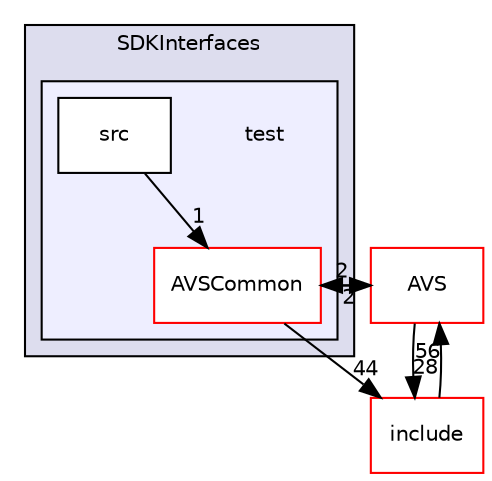 digraph "/workplace/avs-device-sdk/AVSCommon/SDKInterfaces/test" {
  compound=true
  node [ fontsize="10", fontname="Helvetica"];
  edge [ labelfontsize="10", labelfontname="Helvetica"];
  subgraph clusterdir_97afc8111b754cf401b73024f872f45d {
    graph [ bgcolor="#ddddee", pencolor="black", label="SDKInterfaces" fontname="Helvetica", fontsize="10", URL="dir_97afc8111b754cf401b73024f872f45d.html"]
  subgraph clusterdir_1ddd86bfa39359b35ed671234e3560e0 {
    graph [ bgcolor="#eeeeff", pencolor="black", label="" URL="dir_1ddd86bfa39359b35ed671234e3560e0.html"];
    dir_1ddd86bfa39359b35ed671234e3560e0 [shape=plaintext label="test"];
    dir_779cd95c25bfd22c62255d2dc75909ee [shape=box label="AVSCommon" color="red" fillcolor="white" style="filled" URL="dir_779cd95c25bfd22c62255d2dc75909ee.html"];
    dir_41c14136e2c42f4a8504a542a2713701 [shape=box label="src" color="black" fillcolor="white" style="filled" URL="dir_41c14136e2c42f4a8504a542a2713701.html"];
  }
  }
  dir_80711c2a226d5fced33fce22558d3784 [shape=box label="AVS" fillcolor="white" style="filled" color="red" URL="dir_80711c2a226d5fced33fce22558d3784.html"];
  dir_17341252d14ec499eb3e1f7903ffcdf5 [shape=box label="include" fillcolor="white" style="filled" color="red" URL="dir_17341252d14ec499eb3e1f7903ffcdf5.html"];
  dir_779cd95c25bfd22c62255d2dc75909ee->dir_80711c2a226d5fced33fce22558d3784 [headlabel="2", labeldistance=1.5 headhref="dir_000020_000127.html"];
  dir_779cd95c25bfd22c62255d2dc75909ee->dir_17341252d14ec499eb3e1f7903ffcdf5 [headlabel="44", labeldistance=1.5 headhref="dir_000020_000139.html"];
  dir_80711c2a226d5fced33fce22558d3784->dir_779cd95c25bfd22c62255d2dc75909ee [headlabel="2", labeldistance=1.5 headhref="dir_000127_000020.html"];
  dir_80711c2a226d5fced33fce22558d3784->dir_17341252d14ec499eb3e1f7903ffcdf5 [headlabel="28", labeldistance=1.5 headhref="dir_000127_000139.html"];
  dir_17341252d14ec499eb3e1f7903ffcdf5->dir_80711c2a226d5fced33fce22558d3784 [headlabel="56", labeldistance=1.5 headhref="dir_000139_000127.html"];
  dir_41c14136e2c42f4a8504a542a2713701->dir_779cd95c25bfd22c62255d2dc75909ee [headlabel="1", labeldistance=1.5 headhref="dir_000175_000020.html"];
}
